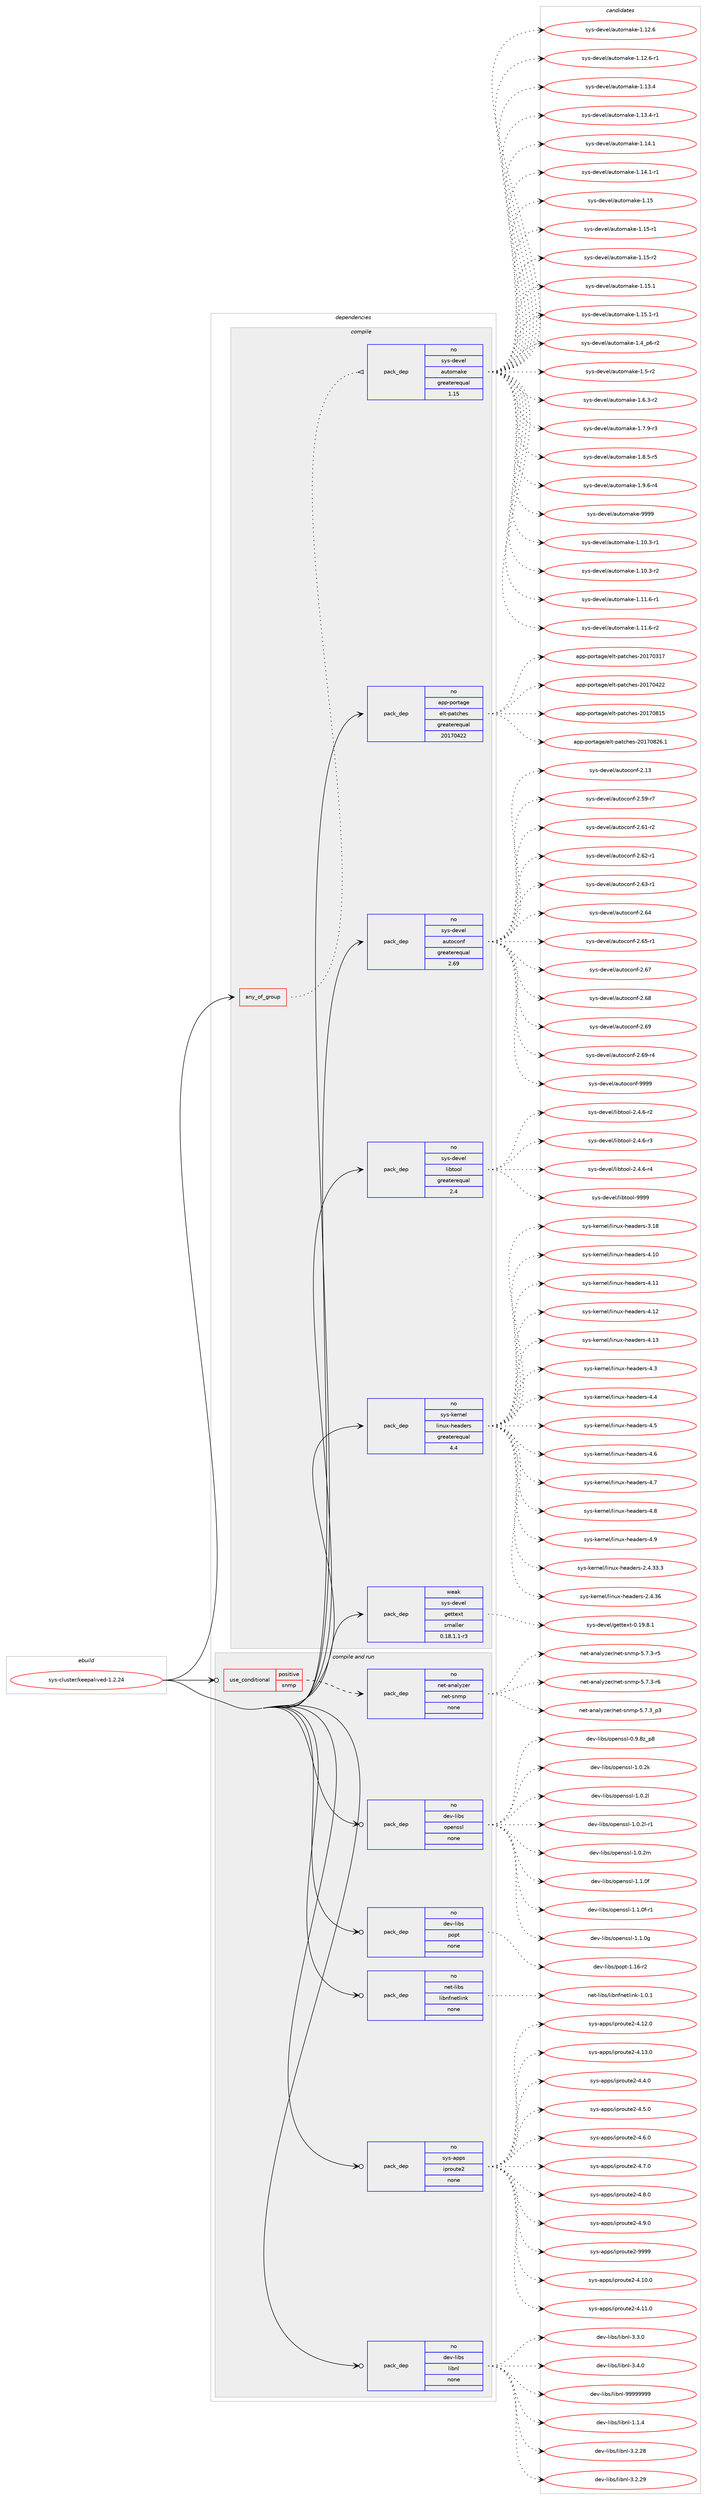 digraph prolog {

# *************
# Graph options
# *************

newrank=true;
concentrate=true;
compound=true;
graph [rankdir=LR,fontname=Helvetica,fontsize=10,ranksep=1.5];#, ranksep=2.5, nodesep=0.2];
edge  [arrowhead=vee];
node  [fontname=Helvetica,fontsize=10];

# **********
# The ebuild
# **********

subgraph cluster_leftcol {
color=gray;
rank=same;
label=<<i>ebuild</i>>;
id [label="sys-cluster/keepalived-1.2.24", color=red, width=4, href="../sys-cluster/keepalived-1.2.24.svg"];
}

# ****************
# The dependencies
# ****************

subgraph cluster_midcol {
color=gray;
label=<<i>dependencies</i>>;
subgraph cluster_compile {
fillcolor="#eeeeee";
style=filled;
label=<<i>compile</i>>;
subgraph any8114 {
dependency480468 [label=<<TABLE BORDER="0" CELLBORDER="1" CELLSPACING="0" CELLPADDING="4"><TR><TD CELLPADDING="10">any_of_group</TD></TR></TABLE>>, shape=none, color=red];subgraph pack356685 {
dependency480469 [label=<<TABLE BORDER="0" CELLBORDER="1" CELLSPACING="0" CELLPADDING="4" WIDTH="220"><TR><TD ROWSPAN="6" CELLPADDING="30">pack_dep</TD></TR><TR><TD WIDTH="110">no</TD></TR><TR><TD>sys-devel</TD></TR><TR><TD>automake</TD></TR><TR><TD>greaterequal</TD></TR><TR><TD>1.15</TD></TR></TABLE>>, shape=none, color=blue];
}
dependency480468:e -> dependency480469:w [weight=20,style="dotted",arrowhead="oinv"];
}
id:e -> dependency480468:w [weight=20,style="solid",arrowhead="vee"];
subgraph pack356686 {
dependency480470 [label=<<TABLE BORDER="0" CELLBORDER="1" CELLSPACING="0" CELLPADDING="4" WIDTH="220"><TR><TD ROWSPAN="6" CELLPADDING="30">pack_dep</TD></TR><TR><TD WIDTH="110">no</TD></TR><TR><TD>app-portage</TD></TR><TR><TD>elt-patches</TD></TR><TR><TD>greaterequal</TD></TR><TR><TD>20170422</TD></TR></TABLE>>, shape=none, color=blue];
}
id:e -> dependency480470:w [weight=20,style="solid",arrowhead="vee"];
subgraph pack356687 {
dependency480471 [label=<<TABLE BORDER="0" CELLBORDER="1" CELLSPACING="0" CELLPADDING="4" WIDTH="220"><TR><TD ROWSPAN="6" CELLPADDING="30">pack_dep</TD></TR><TR><TD WIDTH="110">no</TD></TR><TR><TD>sys-devel</TD></TR><TR><TD>autoconf</TD></TR><TR><TD>greaterequal</TD></TR><TR><TD>2.69</TD></TR></TABLE>>, shape=none, color=blue];
}
id:e -> dependency480471:w [weight=20,style="solid",arrowhead="vee"];
subgraph pack356688 {
dependency480472 [label=<<TABLE BORDER="0" CELLBORDER="1" CELLSPACING="0" CELLPADDING="4" WIDTH="220"><TR><TD ROWSPAN="6" CELLPADDING="30">pack_dep</TD></TR><TR><TD WIDTH="110">no</TD></TR><TR><TD>sys-devel</TD></TR><TR><TD>libtool</TD></TR><TR><TD>greaterequal</TD></TR><TR><TD>2.4</TD></TR></TABLE>>, shape=none, color=blue];
}
id:e -> dependency480472:w [weight=20,style="solid",arrowhead="vee"];
subgraph pack356689 {
dependency480473 [label=<<TABLE BORDER="0" CELLBORDER="1" CELLSPACING="0" CELLPADDING="4" WIDTH="220"><TR><TD ROWSPAN="6" CELLPADDING="30">pack_dep</TD></TR><TR><TD WIDTH="110">no</TD></TR><TR><TD>sys-kernel</TD></TR><TR><TD>linux-headers</TD></TR><TR><TD>greaterequal</TD></TR><TR><TD>4.4</TD></TR></TABLE>>, shape=none, color=blue];
}
id:e -> dependency480473:w [weight=20,style="solid",arrowhead="vee"];
subgraph pack356690 {
dependency480474 [label=<<TABLE BORDER="0" CELLBORDER="1" CELLSPACING="0" CELLPADDING="4" WIDTH="220"><TR><TD ROWSPAN="6" CELLPADDING="30">pack_dep</TD></TR><TR><TD WIDTH="110">weak</TD></TR><TR><TD>sys-devel</TD></TR><TR><TD>gettext</TD></TR><TR><TD>smaller</TD></TR><TR><TD>0.18.1.1-r3</TD></TR></TABLE>>, shape=none, color=blue];
}
id:e -> dependency480474:w [weight=20,style="solid",arrowhead="vee"];
}
subgraph cluster_compileandrun {
fillcolor="#eeeeee";
style=filled;
label=<<i>compile and run</i>>;
subgraph cond115386 {
dependency480475 [label=<<TABLE BORDER="0" CELLBORDER="1" CELLSPACING="0" CELLPADDING="4"><TR><TD ROWSPAN="3" CELLPADDING="10">use_conditional</TD></TR><TR><TD>positive</TD></TR><TR><TD>snmp</TD></TR></TABLE>>, shape=none, color=red];
subgraph pack356691 {
dependency480476 [label=<<TABLE BORDER="0" CELLBORDER="1" CELLSPACING="0" CELLPADDING="4" WIDTH="220"><TR><TD ROWSPAN="6" CELLPADDING="30">pack_dep</TD></TR><TR><TD WIDTH="110">no</TD></TR><TR><TD>net-analyzer</TD></TR><TR><TD>net-snmp</TD></TR><TR><TD>none</TD></TR><TR><TD></TD></TR></TABLE>>, shape=none, color=blue];
}
dependency480475:e -> dependency480476:w [weight=20,style="dashed",arrowhead="vee"];
}
id:e -> dependency480475:w [weight=20,style="solid",arrowhead="odotvee"];
subgraph pack356692 {
dependency480477 [label=<<TABLE BORDER="0" CELLBORDER="1" CELLSPACING="0" CELLPADDING="4" WIDTH="220"><TR><TD ROWSPAN="6" CELLPADDING="30">pack_dep</TD></TR><TR><TD WIDTH="110">no</TD></TR><TR><TD>dev-libs</TD></TR><TR><TD>libnl</TD></TR><TR><TD>none</TD></TR><TR><TD></TD></TR></TABLE>>, shape=none, color=blue];
}
id:e -> dependency480477:w [weight=20,style="solid",arrowhead="odotvee"];
subgraph pack356693 {
dependency480478 [label=<<TABLE BORDER="0" CELLBORDER="1" CELLSPACING="0" CELLPADDING="4" WIDTH="220"><TR><TD ROWSPAN="6" CELLPADDING="30">pack_dep</TD></TR><TR><TD WIDTH="110">no</TD></TR><TR><TD>dev-libs</TD></TR><TR><TD>openssl</TD></TR><TR><TD>none</TD></TR><TR><TD></TD></TR></TABLE>>, shape=none, color=blue];
}
id:e -> dependency480478:w [weight=20,style="solid",arrowhead="odotvee"];
subgraph pack356694 {
dependency480479 [label=<<TABLE BORDER="0" CELLBORDER="1" CELLSPACING="0" CELLPADDING="4" WIDTH="220"><TR><TD ROWSPAN="6" CELLPADDING="30">pack_dep</TD></TR><TR><TD WIDTH="110">no</TD></TR><TR><TD>dev-libs</TD></TR><TR><TD>popt</TD></TR><TR><TD>none</TD></TR><TR><TD></TD></TR></TABLE>>, shape=none, color=blue];
}
id:e -> dependency480479:w [weight=20,style="solid",arrowhead="odotvee"];
subgraph pack356695 {
dependency480480 [label=<<TABLE BORDER="0" CELLBORDER="1" CELLSPACING="0" CELLPADDING="4" WIDTH="220"><TR><TD ROWSPAN="6" CELLPADDING="30">pack_dep</TD></TR><TR><TD WIDTH="110">no</TD></TR><TR><TD>net-libs</TD></TR><TR><TD>libnfnetlink</TD></TR><TR><TD>none</TD></TR><TR><TD></TD></TR></TABLE>>, shape=none, color=blue];
}
id:e -> dependency480480:w [weight=20,style="solid",arrowhead="odotvee"];
subgraph pack356696 {
dependency480481 [label=<<TABLE BORDER="0" CELLBORDER="1" CELLSPACING="0" CELLPADDING="4" WIDTH="220"><TR><TD ROWSPAN="6" CELLPADDING="30">pack_dep</TD></TR><TR><TD WIDTH="110">no</TD></TR><TR><TD>sys-apps</TD></TR><TR><TD>iproute2</TD></TR><TR><TD>none</TD></TR><TR><TD></TD></TR></TABLE>>, shape=none, color=blue];
}
id:e -> dependency480481:w [weight=20,style="solid",arrowhead="odotvee"];
}
subgraph cluster_run {
fillcolor="#eeeeee";
style=filled;
label=<<i>run</i>>;
}
}

# **************
# The candidates
# **************

subgraph cluster_choices {
rank=same;
color=gray;
label=<<i>candidates</i>>;

subgraph choice356685 {
color=black;
nodesep=1;
choice11512111545100101118101108479711711611110997107101454946494846514511449 [label="sys-devel/automake-1.10.3-r1", color=red, width=4,href="../sys-devel/automake-1.10.3-r1.svg"];
choice11512111545100101118101108479711711611110997107101454946494846514511450 [label="sys-devel/automake-1.10.3-r2", color=red, width=4,href="../sys-devel/automake-1.10.3-r2.svg"];
choice11512111545100101118101108479711711611110997107101454946494946544511449 [label="sys-devel/automake-1.11.6-r1", color=red, width=4,href="../sys-devel/automake-1.11.6-r1.svg"];
choice11512111545100101118101108479711711611110997107101454946494946544511450 [label="sys-devel/automake-1.11.6-r2", color=red, width=4,href="../sys-devel/automake-1.11.6-r2.svg"];
choice1151211154510010111810110847971171161111099710710145494649504654 [label="sys-devel/automake-1.12.6", color=red, width=4,href="../sys-devel/automake-1.12.6.svg"];
choice11512111545100101118101108479711711611110997107101454946495046544511449 [label="sys-devel/automake-1.12.6-r1", color=red, width=4,href="../sys-devel/automake-1.12.6-r1.svg"];
choice1151211154510010111810110847971171161111099710710145494649514652 [label="sys-devel/automake-1.13.4", color=red, width=4,href="../sys-devel/automake-1.13.4.svg"];
choice11512111545100101118101108479711711611110997107101454946495146524511449 [label="sys-devel/automake-1.13.4-r1", color=red, width=4,href="../sys-devel/automake-1.13.4-r1.svg"];
choice1151211154510010111810110847971171161111099710710145494649524649 [label="sys-devel/automake-1.14.1", color=red, width=4,href="../sys-devel/automake-1.14.1.svg"];
choice11512111545100101118101108479711711611110997107101454946495246494511449 [label="sys-devel/automake-1.14.1-r1", color=red, width=4,href="../sys-devel/automake-1.14.1-r1.svg"];
choice115121115451001011181011084797117116111109971071014549464953 [label="sys-devel/automake-1.15", color=red, width=4,href="../sys-devel/automake-1.15.svg"];
choice1151211154510010111810110847971171161111099710710145494649534511449 [label="sys-devel/automake-1.15-r1", color=red, width=4,href="../sys-devel/automake-1.15-r1.svg"];
choice1151211154510010111810110847971171161111099710710145494649534511450 [label="sys-devel/automake-1.15-r2", color=red, width=4,href="../sys-devel/automake-1.15-r2.svg"];
choice1151211154510010111810110847971171161111099710710145494649534649 [label="sys-devel/automake-1.15.1", color=red, width=4,href="../sys-devel/automake-1.15.1.svg"];
choice11512111545100101118101108479711711611110997107101454946495346494511449 [label="sys-devel/automake-1.15.1-r1", color=red, width=4,href="../sys-devel/automake-1.15.1-r1.svg"];
choice115121115451001011181011084797117116111109971071014549465295112544511450 [label="sys-devel/automake-1.4_p6-r2", color=red, width=4,href="../sys-devel/automake-1.4_p6-r2.svg"];
choice11512111545100101118101108479711711611110997107101454946534511450 [label="sys-devel/automake-1.5-r2", color=red, width=4,href="../sys-devel/automake-1.5-r2.svg"];
choice115121115451001011181011084797117116111109971071014549465446514511450 [label="sys-devel/automake-1.6.3-r2", color=red, width=4,href="../sys-devel/automake-1.6.3-r2.svg"];
choice115121115451001011181011084797117116111109971071014549465546574511451 [label="sys-devel/automake-1.7.9-r3", color=red, width=4,href="../sys-devel/automake-1.7.9-r3.svg"];
choice115121115451001011181011084797117116111109971071014549465646534511453 [label="sys-devel/automake-1.8.5-r5", color=red, width=4,href="../sys-devel/automake-1.8.5-r5.svg"];
choice115121115451001011181011084797117116111109971071014549465746544511452 [label="sys-devel/automake-1.9.6-r4", color=red, width=4,href="../sys-devel/automake-1.9.6-r4.svg"];
choice115121115451001011181011084797117116111109971071014557575757 [label="sys-devel/automake-9999", color=red, width=4,href="../sys-devel/automake-9999.svg"];
dependency480469:e -> choice11512111545100101118101108479711711611110997107101454946494846514511449:w [style=dotted,weight="100"];
dependency480469:e -> choice11512111545100101118101108479711711611110997107101454946494846514511450:w [style=dotted,weight="100"];
dependency480469:e -> choice11512111545100101118101108479711711611110997107101454946494946544511449:w [style=dotted,weight="100"];
dependency480469:e -> choice11512111545100101118101108479711711611110997107101454946494946544511450:w [style=dotted,weight="100"];
dependency480469:e -> choice1151211154510010111810110847971171161111099710710145494649504654:w [style=dotted,weight="100"];
dependency480469:e -> choice11512111545100101118101108479711711611110997107101454946495046544511449:w [style=dotted,weight="100"];
dependency480469:e -> choice1151211154510010111810110847971171161111099710710145494649514652:w [style=dotted,weight="100"];
dependency480469:e -> choice11512111545100101118101108479711711611110997107101454946495146524511449:w [style=dotted,weight="100"];
dependency480469:e -> choice1151211154510010111810110847971171161111099710710145494649524649:w [style=dotted,weight="100"];
dependency480469:e -> choice11512111545100101118101108479711711611110997107101454946495246494511449:w [style=dotted,weight="100"];
dependency480469:e -> choice115121115451001011181011084797117116111109971071014549464953:w [style=dotted,weight="100"];
dependency480469:e -> choice1151211154510010111810110847971171161111099710710145494649534511449:w [style=dotted,weight="100"];
dependency480469:e -> choice1151211154510010111810110847971171161111099710710145494649534511450:w [style=dotted,weight="100"];
dependency480469:e -> choice1151211154510010111810110847971171161111099710710145494649534649:w [style=dotted,weight="100"];
dependency480469:e -> choice11512111545100101118101108479711711611110997107101454946495346494511449:w [style=dotted,weight="100"];
dependency480469:e -> choice115121115451001011181011084797117116111109971071014549465295112544511450:w [style=dotted,weight="100"];
dependency480469:e -> choice11512111545100101118101108479711711611110997107101454946534511450:w [style=dotted,weight="100"];
dependency480469:e -> choice115121115451001011181011084797117116111109971071014549465446514511450:w [style=dotted,weight="100"];
dependency480469:e -> choice115121115451001011181011084797117116111109971071014549465546574511451:w [style=dotted,weight="100"];
dependency480469:e -> choice115121115451001011181011084797117116111109971071014549465646534511453:w [style=dotted,weight="100"];
dependency480469:e -> choice115121115451001011181011084797117116111109971071014549465746544511452:w [style=dotted,weight="100"];
dependency480469:e -> choice115121115451001011181011084797117116111109971071014557575757:w [style=dotted,weight="100"];
}
subgraph choice356686 {
color=black;
nodesep=1;
choice97112112451121111141169710310147101108116451129711699104101115455048495548514955 [label="app-portage/elt-patches-20170317", color=red, width=4,href="../app-portage/elt-patches-20170317.svg"];
choice97112112451121111141169710310147101108116451129711699104101115455048495548525050 [label="app-portage/elt-patches-20170422", color=red, width=4,href="../app-portage/elt-patches-20170422.svg"];
choice97112112451121111141169710310147101108116451129711699104101115455048495548564953 [label="app-portage/elt-patches-20170815", color=red, width=4,href="../app-portage/elt-patches-20170815.svg"];
choice971121124511211111411697103101471011081164511297116991041011154550484955485650544649 [label="app-portage/elt-patches-20170826.1", color=red, width=4,href="../app-portage/elt-patches-20170826.1.svg"];
dependency480470:e -> choice97112112451121111141169710310147101108116451129711699104101115455048495548514955:w [style=dotted,weight="100"];
dependency480470:e -> choice97112112451121111141169710310147101108116451129711699104101115455048495548525050:w [style=dotted,weight="100"];
dependency480470:e -> choice97112112451121111141169710310147101108116451129711699104101115455048495548564953:w [style=dotted,weight="100"];
dependency480470:e -> choice971121124511211111411697103101471011081164511297116991041011154550484955485650544649:w [style=dotted,weight="100"];
}
subgraph choice356687 {
color=black;
nodesep=1;
choice115121115451001011181011084797117116111991111101024550464951 [label="sys-devel/autoconf-2.13", color=red, width=4,href="../sys-devel/autoconf-2.13.svg"];
choice1151211154510010111810110847971171161119911111010245504653574511455 [label="sys-devel/autoconf-2.59-r7", color=red, width=4,href="../sys-devel/autoconf-2.59-r7.svg"];
choice1151211154510010111810110847971171161119911111010245504654494511450 [label="sys-devel/autoconf-2.61-r2", color=red, width=4,href="../sys-devel/autoconf-2.61-r2.svg"];
choice1151211154510010111810110847971171161119911111010245504654504511449 [label="sys-devel/autoconf-2.62-r1", color=red, width=4,href="../sys-devel/autoconf-2.62-r1.svg"];
choice1151211154510010111810110847971171161119911111010245504654514511449 [label="sys-devel/autoconf-2.63-r1", color=red, width=4,href="../sys-devel/autoconf-2.63-r1.svg"];
choice115121115451001011181011084797117116111991111101024550465452 [label="sys-devel/autoconf-2.64", color=red, width=4,href="../sys-devel/autoconf-2.64.svg"];
choice1151211154510010111810110847971171161119911111010245504654534511449 [label="sys-devel/autoconf-2.65-r1", color=red, width=4,href="../sys-devel/autoconf-2.65-r1.svg"];
choice115121115451001011181011084797117116111991111101024550465455 [label="sys-devel/autoconf-2.67", color=red, width=4,href="../sys-devel/autoconf-2.67.svg"];
choice115121115451001011181011084797117116111991111101024550465456 [label="sys-devel/autoconf-2.68", color=red, width=4,href="../sys-devel/autoconf-2.68.svg"];
choice115121115451001011181011084797117116111991111101024550465457 [label="sys-devel/autoconf-2.69", color=red, width=4,href="../sys-devel/autoconf-2.69.svg"];
choice1151211154510010111810110847971171161119911111010245504654574511452 [label="sys-devel/autoconf-2.69-r4", color=red, width=4,href="../sys-devel/autoconf-2.69-r4.svg"];
choice115121115451001011181011084797117116111991111101024557575757 [label="sys-devel/autoconf-9999", color=red, width=4,href="../sys-devel/autoconf-9999.svg"];
dependency480471:e -> choice115121115451001011181011084797117116111991111101024550464951:w [style=dotted,weight="100"];
dependency480471:e -> choice1151211154510010111810110847971171161119911111010245504653574511455:w [style=dotted,weight="100"];
dependency480471:e -> choice1151211154510010111810110847971171161119911111010245504654494511450:w [style=dotted,weight="100"];
dependency480471:e -> choice1151211154510010111810110847971171161119911111010245504654504511449:w [style=dotted,weight="100"];
dependency480471:e -> choice1151211154510010111810110847971171161119911111010245504654514511449:w [style=dotted,weight="100"];
dependency480471:e -> choice115121115451001011181011084797117116111991111101024550465452:w [style=dotted,weight="100"];
dependency480471:e -> choice1151211154510010111810110847971171161119911111010245504654534511449:w [style=dotted,weight="100"];
dependency480471:e -> choice115121115451001011181011084797117116111991111101024550465455:w [style=dotted,weight="100"];
dependency480471:e -> choice115121115451001011181011084797117116111991111101024550465456:w [style=dotted,weight="100"];
dependency480471:e -> choice115121115451001011181011084797117116111991111101024550465457:w [style=dotted,weight="100"];
dependency480471:e -> choice1151211154510010111810110847971171161119911111010245504654574511452:w [style=dotted,weight="100"];
dependency480471:e -> choice115121115451001011181011084797117116111991111101024557575757:w [style=dotted,weight="100"];
}
subgraph choice356688 {
color=black;
nodesep=1;
choice1151211154510010111810110847108105981161111111084550465246544511450 [label="sys-devel/libtool-2.4.6-r2", color=red, width=4,href="../sys-devel/libtool-2.4.6-r2.svg"];
choice1151211154510010111810110847108105981161111111084550465246544511451 [label="sys-devel/libtool-2.4.6-r3", color=red, width=4,href="../sys-devel/libtool-2.4.6-r3.svg"];
choice1151211154510010111810110847108105981161111111084550465246544511452 [label="sys-devel/libtool-2.4.6-r4", color=red, width=4,href="../sys-devel/libtool-2.4.6-r4.svg"];
choice1151211154510010111810110847108105981161111111084557575757 [label="sys-devel/libtool-9999", color=red, width=4,href="../sys-devel/libtool-9999.svg"];
dependency480472:e -> choice1151211154510010111810110847108105981161111111084550465246544511450:w [style=dotted,weight="100"];
dependency480472:e -> choice1151211154510010111810110847108105981161111111084550465246544511451:w [style=dotted,weight="100"];
dependency480472:e -> choice1151211154510010111810110847108105981161111111084550465246544511452:w [style=dotted,weight="100"];
dependency480472:e -> choice1151211154510010111810110847108105981161111111084557575757:w [style=dotted,weight="100"];
}
subgraph choice356689 {
color=black;
nodesep=1;
choice11512111545107101114110101108471081051101171204510410197100101114115455046524651514651 [label="sys-kernel/linux-headers-2.4.33.3", color=red, width=4,href="../sys-kernel/linux-headers-2.4.33.3.svg"];
choice1151211154510710111411010110847108105110117120451041019710010111411545504652465154 [label="sys-kernel/linux-headers-2.4.36", color=red, width=4,href="../sys-kernel/linux-headers-2.4.36.svg"];
choice115121115451071011141101011084710810511011712045104101971001011141154551464956 [label="sys-kernel/linux-headers-3.18", color=red, width=4,href="../sys-kernel/linux-headers-3.18.svg"];
choice115121115451071011141101011084710810511011712045104101971001011141154552464948 [label="sys-kernel/linux-headers-4.10", color=red, width=4,href="../sys-kernel/linux-headers-4.10.svg"];
choice115121115451071011141101011084710810511011712045104101971001011141154552464949 [label="sys-kernel/linux-headers-4.11", color=red, width=4,href="../sys-kernel/linux-headers-4.11.svg"];
choice115121115451071011141101011084710810511011712045104101971001011141154552464950 [label="sys-kernel/linux-headers-4.12", color=red, width=4,href="../sys-kernel/linux-headers-4.12.svg"];
choice115121115451071011141101011084710810511011712045104101971001011141154552464951 [label="sys-kernel/linux-headers-4.13", color=red, width=4,href="../sys-kernel/linux-headers-4.13.svg"];
choice1151211154510710111411010110847108105110117120451041019710010111411545524651 [label="sys-kernel/linux-headers-4.3", color=red, width=4,href="../sys-kernel/linux-headers-4.3.svg"];
choice1151211154510710111411010110847108105110117120451041019710010111411545524652 [label="sys-kernel/linux-headers-4.4", color=red, width=4,href="../sys-kernel/linux-headers-4.4.svg"];
choice1151211154510710111411010110847108105110117120451041019710010111411545524653 [label="sys-kernel/linux-headers-4.5", color=red, width=4,href="../sys-kernel/linux-headers-4.5.svg"];
choice1151211154510710111411010110847108105110117120451041019710010111411545524654 [label="sys-kernel/linux-headers-4.6", color=red, width=4,href="../sys-kernel/linux-headers-4.6.svg"];
choice1151211154510710111411010110847108105110117120451041019710010111411545524655 [label="sys-kernel/linux-headers-4.7", color=red, width=4,href="../sys-kernel/linux-headers-4.7.svg"];
choice1151211154510710111411010110847108105110117120451041019710010111411545524656 [label="sys-kernel/linux-headers-4.8", color=red, width=4,href="../sys-kernel/linux-headers-4.8.svg"];
choice1151211154510710111411010110847108105110117120451041019710010111411545524657 [label="sys-kernel/linux-headers-4.9", color=red, width=4,href="../sys-kernel/linux-headers-4.9.svg"];
dependency480473:e -> choice11512111545107101114110101108471081051101171204510410197100101114115455046524651514651:w [style=dotted,weight="100"];
dependency480473:e -> choice1151211154510710111411010110847108105110117120451041019710010111411545504652465154:w [style=dotted,weight="100"];
dependency480473:e -> choice115121115451071011141101011084710810511011712045104101971001011141154551464956:w [style=dotted,weight="100"];
dependency480473:e -> choice115121115451071011141101011084710810511011712045104101971001011141154552464948:w [style=dotted,weight="100"];
dependency480473:e -> choice115121115451071011141101011084710810511011712045104101971001011141154552464949:w [style=dotted,weight="100"];
dependency480473:e -> choice115121115451071011141101011084710810511011712045104101971001011141154552464950:w [style=dotted,weight="100"];
dependency480473:e -> choice115121115451071011141101011084710810511011712045104101971001011141154552464951:w [style=dotted,weight="100"];
dependency480473:e -> choice1151211154510710111411010110847108105110117120451041019710010111411545524651:w [style=dotted,weight="100"];
dependency480473:e -> choice1151211154510710111411010110847108105110117120451041019710010111411545524652:w [style=dotted,weight="100"];
dependency480473:e -> choice1151211154510710111411010110847108105110117120451041019710010111411545524653:w [style=dotted,weight="100"];
dependency480473:e -> choice1151211154510710111411010110847108105110117120451041019710010111411545524654:w [style=dotted,weight="100"];
dependency480473:e -> choice1151211154510710111411010110847108105110117120451041019710010111411545524655:w [style=dotted,weight="100"];
dependency480473:e -> choice1151211154510710111411010110847108105110117120451041019710010111411545524656:w [style=dotted,weight="100"];
dependency480473:e -> choice1151211154510710111411010110847108105110117120451041019710010111411545524657:w [style=dotted,weight="100"];
}
subgraph choice356690 {
color=black;
nodesep=1;
choice1151211154510010111810110847103101116116101120116454846495746564649 [label="sys-devel/gettext-0.19.8.1", color=red, width=4,href="../sys-devel/gettext-0.19.8.1.svg"];
dependency480474:e -> choice1151211154510010111810110847103101116116101120116454846495746564649:w [style=dotted,weight="100"];
}
subgraph choice356691 {
color=black;
nodesep=1;
choice11010111645971109710812112210111447110101116451151101091124553465546514511453 [label="net-analyzer/net-snmp-5.7.3-r5", color=red, width=4,href="../net-analyzer/net-snmp-5.7.3-r5.svg"];
choice11010111645971109710812112210111447110101116451151101091124553465546514511454 [label="net-analyzer/net-snmp-5.7.3-r6", color=red, width=4,href="../net-analyzer/net-snmp-5.7.3-r6.svg"];
choice11010111645971109710812112210111447110101116451151101091124553465546519511251 [label="net-analyzer/net-snmp-5.7.3_p3", color=red, width=4,href="../net-analyzer/net-snmp-5.7.3_p3.svg"];
dependency480476:e -> choice11010111645971109710812112210111447110101116451151101091124553465546514511453:w [style=dotted,weight="100"];
dependency480476:e -> choice11010111645971109710812112210111447110101116451151101091124553465546514511454:w [style=dotted,weight="100"];
dependency480476:e -> choice11010111645971109710812112210111447110101116451151101091124553465546519511251:w [style=dotted,weight="100"];
}
subgraph choice356692 {
color=black;
nodesep=1;
choice10010111845108105981154710810598110108454946494652 [label="dev-libs/libnl-1.1.4", color=red, width=4,href="../dev-libs/libnl-1.1.4.svg"];
choice1001011184510810598115471081059811010845514650465056 [label="dev-libs/libnl-3.2.28", color=red, width=4,href="../dev-libs/libnl-3.2.28.svg"];
choice1001011184510810598115471081059811010845514650465057 [label="dev-libs/libnl-3.2.29", color=red, width=4,href="../dev-libs/libnl-3.2.29.svg"];
choice10010111845108105981154710810598110108455146514648 [label="dev-libs/libnl-3.3.0", color=red, width=4,href="../dev-libs/libnl-3.3.0.svg"];
choice10010111845108105981154710810598110108455146524648 [label="dev-libs/libnl-3.4.0", color=red, width=4,href="../dev-libs/libnl-3.4.0.svg"];
choice10010111845108105981154710810598110108455757575757575757 [label="dev-libs/libnl-99999999", color=red, width=4,href="../dev-libs/libnl-99999999.svg"];
dependency480477:e -> choice10010111845108105981154710810598110108454946494652:w [style=dotted,weight="100"];
dependency480477:e -> choice1001011184510810598115471081059811010845514650465056:w [style=dotted,weight="100"];
dependency480477:e -> choice1001011184510810598115471081059811010845514650465057:w [style=dotted,weight="100"];
dependency480477:e -> choice10010111845108105981154710810598110108455146514648:w [style=dotted,weight="100"];
dependency480477:e -> choice10010111845108105981154710810598110108455146524648:w [style=dotted,weight="100"];
dependency480477:e -> choice10010111845108105981154710810598110108455757575757575757:w [style=dotted,weight="100"];
}
subgraph choice356693 {
color=black;
nodesep=1;
choice1001011184510810598115471111121011101151151084548465746561229511256 [label="dev-libs/openssl-0.9.8z_p8", color=red, width=4,href="../dev-libs/openssl-0.9.8z_p8.svg"];
choice100101118451081059811547111112101110115115108454946484650107 [label="dev-libs/openssl-1.0.2k", color=red, width=4,href="../dev-libs/openssl-1.0.2k.svg"];
choice100101118451081059811547111112101110115115108454946484650108 [label="dev-libs/openssl-1.0.2l", color=red, width=4,href="../dev-libs/openssl-1.0.2l.svg"];
choice1001011184510810598115471111121011101151151084549464846501084511449 [label="dev-libs/openssl-1.0.2l-r1", color=red, width=4,href="../dev-libs/openssl-1.0.2l-r1.svg"];
choice100101118451081059811547111112101110115115108454946484650109 [label="dev-libs/openssl-1.0.2m", color=red, width=4,href="../dev-libs/openssl-1.0.2m.svg"];
choice100101118451081059811547111112101110115115108454946494648102 [label="dev-libs/openssl-1.1.0f", color=red, width=4,href="../dev-libs/openssl-1.1.0f.svg"];
choice1001011184510810598115471111121011101151151084549464946481024511449 [label="dev-libs/openssl-1.1.0f-r1", color=red, width=4,href="../dev-libs/openssl-1.1.0f-r1.svg"];
choice100101118451081059811547111112101110115115108454946494648103 [label="dev-libs/openssl-1.1.0g", color=red, width=4,href="../dev-libs/openssl-1.1.0g.svg"];
dependency480478:e -> choice1001011184510810598115471111121011101151151084548465746561229511256:w [style=dotted,weight="100"];
dependency480478:e -> choice100101118451081059811547111112101110115115108454946484650107:w [style=dotted,weight="100"];
dependency480478:e -> choice100101118451081059811547111112101110115115108454946484650108:w [style=dotted,weight="100"];
dependency480478:e -> choice1001011184510810598115471111121011101151151084549464846501084511449:w [style=dotted,weight="100"];
dependency480478:e -> choice100101118451081059811547111112101110115115108454946484650109:w [style=dotted,weight="100"];
dependency480478:e -> choice100101118451081059811547111112101110115115108454946494648102:w [style=dotted,weight="100"];
dependency480478:e -> choice1001011184510810598115471111121011101151151084549464946481024511449:w [style=dotted,weight="100"];
dependency480478:e -> choice100101118451081059811547111112101110115115108454946494648103:w [style=dotted,weight="100"];
}
subgraph choice356694 {
color=black;
nodesep=1;
choice10010111845108105981154711211111211645494649544511450 [label="dev-libs/popt-1.16-r2", color=red, width=4,href="../dev-libs/popt-1.16-r2.svg"];
dependency480479:e -> choice10010111845108105981154711211111211645494649544511450:w [style=dotted,weight="100"];
}
subgraph choice356695 {
color=black;
nodesep=1;
choice11010111645108105981154710810598110102110101116108105110107454946484649 [label="net-libs/libnfnetlink-1.0.1", color=red, width=4,href="../net-libs/libnfnetlink-1.0.1.svg"];
dependency480480:e -> choice11010111645108105981154710810598110102110101116108105110107454946484649:w [style=dotted,weight="100"];
}
subgraph choice356696 {
color=black;
nodesep=1;
choice1151211154597112112115471051121141111171161015045524649484648 [label="sys-apps/iproute2-4.10.0", color=red, width=4,href="../sys-apps/iproute2-4.10.0.svg"];
choice1151211154597112112115471051121141111171161015045524649494648 [label="sys-apps/iproute2-4.11.0", color=red, width=4,href="../sys-apps/iproute2-4.11.0.svg"];
choice1151211154597112112115471051121141111171161015045524649504648 [label="sys-apps/iproute2-4.12.0", color=red, width=4,href="../sys-apps/iproute2-4.12.0.svg"];
choice1151211154597112112115471051121141111171161015045524649514648 [label="sys-apps/iproute2-4.13.0", color=red, width=4,href="../sys-apps/iproute2-4.13.0.svg"];
choice11512111545971121121154710511211411111711610150455246524648 [label="sys-apps/iproute2-4.4.0", color=red, width=4,href="../sys-apps/iproute2-4.4.0.svg"];
choice11512111545971121121154710511211411111711610150455246534648 [label="sys-apps/iproute2-4.5.0", color=red, width=4,href="../sys-apps/iproute2-4.5.0.svg"];
choice11512111545971121121154710511211411111711610150455246544648 [label="sys-apps/iproute2-4.6.0", color=red, width=4,href="../sys-apps/iproute2-4.6.0.svg"];
choice11512111545971121121154710511211411111711610150455246554648 [label="sys-apps/iproute2-4.7.0", color=red, width=4,href="../sys-apps/iproute2-4.7.0.svg"];
choice11512111545971121121154710511211411111711610150455246564648 [label="sys-apps/iproute2-4.8.0", color=red, width=4,href="../sys-apps/iproute2-4.8.0.svg"];
choice11512111545971121121154710511211411111711610150455246574648 [label="sys-apps/iproute2-4.9.0", color=red, width=4,href="../sys-apps/iproute2-4.9.0.svg"];
choice115121115459711211211547105112114111117116101504557575757 [label="sys-apps/iproute2-9999", color=red, width=4,href="../sys-apps/iproute2-9999.svg"];
dependency480481:e -> choice1151211154597112112115471051121141111171161015045524649484648:w [style=dotted,weight="100"];
dependency480481:e -> choice1151211154597112112115471051121141111171161015045524649494648:w [style=dotted,weight="100"];
dependency480481:e -> choice1151211154597112112115471051121141111171161015045524649504648:w [style=dotted,weight="100"];
dependency480481:e -> choice1151211154597112112115471051121141111171161015045524649514648:w [style=dotted,weight="100"];
dependency480481:e -> choice11512111545971121121154710511211411111711610150455246524648:w [style=dotted,weight="100"];
dependency480481:e -> choice11512111545971121121154710511211411111711610150455246534648:w [style=dotted,weight="100"];
dependency480481:e -> choice11512111545971121121154710511211411111711610150455246544648:w [style=dotted,weight="100"];
dependency480481:e -> choice11512111545971121121154710511211411111711610150455246554648:w [style=dotted,weight="100"];
dependency480481:e -> choice11512111545971121121154710511211411111711610150455246564648:w [style=dotted,weight="100"];
dependency480481:e -> choice11512111545971121121154710511211411111711610150455246574648:w [style=dotted,weight="100"];
dependency480481:e -> choice115121115459711211211547105112114111117116101504557575757:w [style=dotted,weight="100"];
}
}

}

